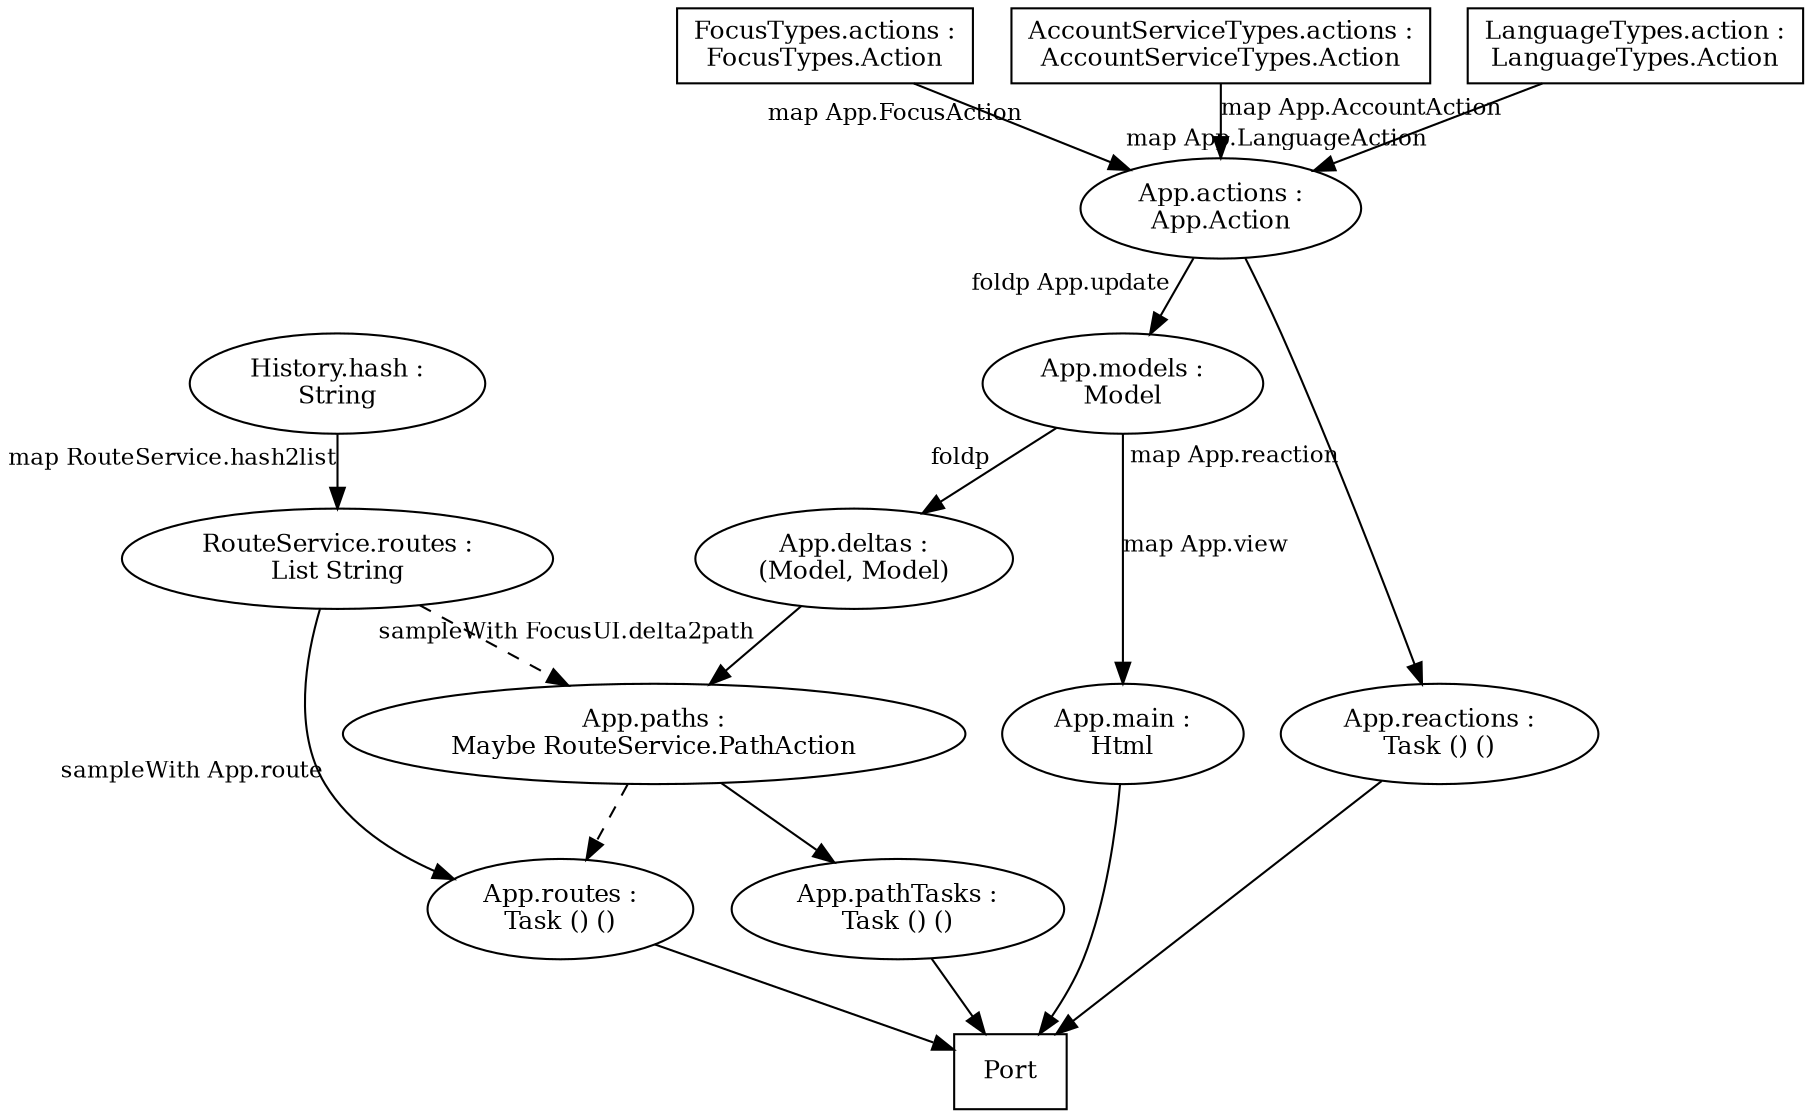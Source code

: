 digraph "signals" {
    node
        [ fontsize = 12
        ];
    
    edge 
        [ fontsize = 11
        , labelfloat = true
        ];

    port
        [ label = "Port"
        , shape = "box"
        ]

    app_actions 
        [ label = "App.actions :\nApp.Action"
        ];

    focus_actions
        [ label = "FocusTypes.actions :\nFocusTypes.Action"
        , shape = polygon
        ];

    account_actions
        [ label = "AccountServiceTypes.actions :\nAccountServiceTypes.Action"
        , shape = polygon
        ];

    language_actions
        [ label = "LanguageTypes.action :\nLanguageTypes.Action"
        , shape = polygon
        ];

    app_models
        [ label = "App.models :\nModel"
        ];

    focus_actions -> app_actions
        [ xlabel = "map App.FocusAction"
        ];

    account_actions -> app_actions
        [ xlabel = "map App.AccountAction"
        ];

    language_actions -> app_actions
        [ xlabel = "        map App.LanguageAction"
        ];

    app_actions -> app_models
        [ xlabel = "foldp App.update"
        ];

    app_deltas
        [ label = "App.deltas :\n(Model, Model)"
        ];

    app_models -> app_deltas
        [ xlabel = "foldp"
        ];

    app_main
        [ label = "App.main :\nHtml"
        ];

    app_main -> port

    app_models -> app_main
        [ xlabel = "map App.view"
        ];

    app_reactions
       [ label = "App.reactions :\nTask () ()"
       ];

    app_reactions -> port

    app_actions -> app_reactions
        [ xlabel = "map App.reaction"
        ];

    history_hash
        [ label = "History.hash :\nString"
        ];

    route_routes
        [ label = "RouteService.routes :\nList String"
        ];

    history_hash -> route_routes
        [ xlabel = "map RouteService.hash2list"
        ];

    app_paths
        [ label = "App.paths :\nMaybe RouteService.PathAction"
        ];

    app_deltas -> app_paths
        [ xlabel = "sampleWith FocusUI.delta2path"
        ];

    route_routes -> app_paths
        [ style = "dashed"
        ];

    app_path_tasks 
        [ label = "App.pathTasks :\nTask () ()"
        ];

    app_paths -> app_path_tasks

    app_path_tasks -> port

    app_routes
        [ label = "App.routes :\nTask () ()"
        ];

    app_routes -> port

    route_routes -> app_routes
        [ xlabel = "sampleWith App.route"
        ];

    app_paths -> app_routes
        [ style = "dashed"
        ];

}
